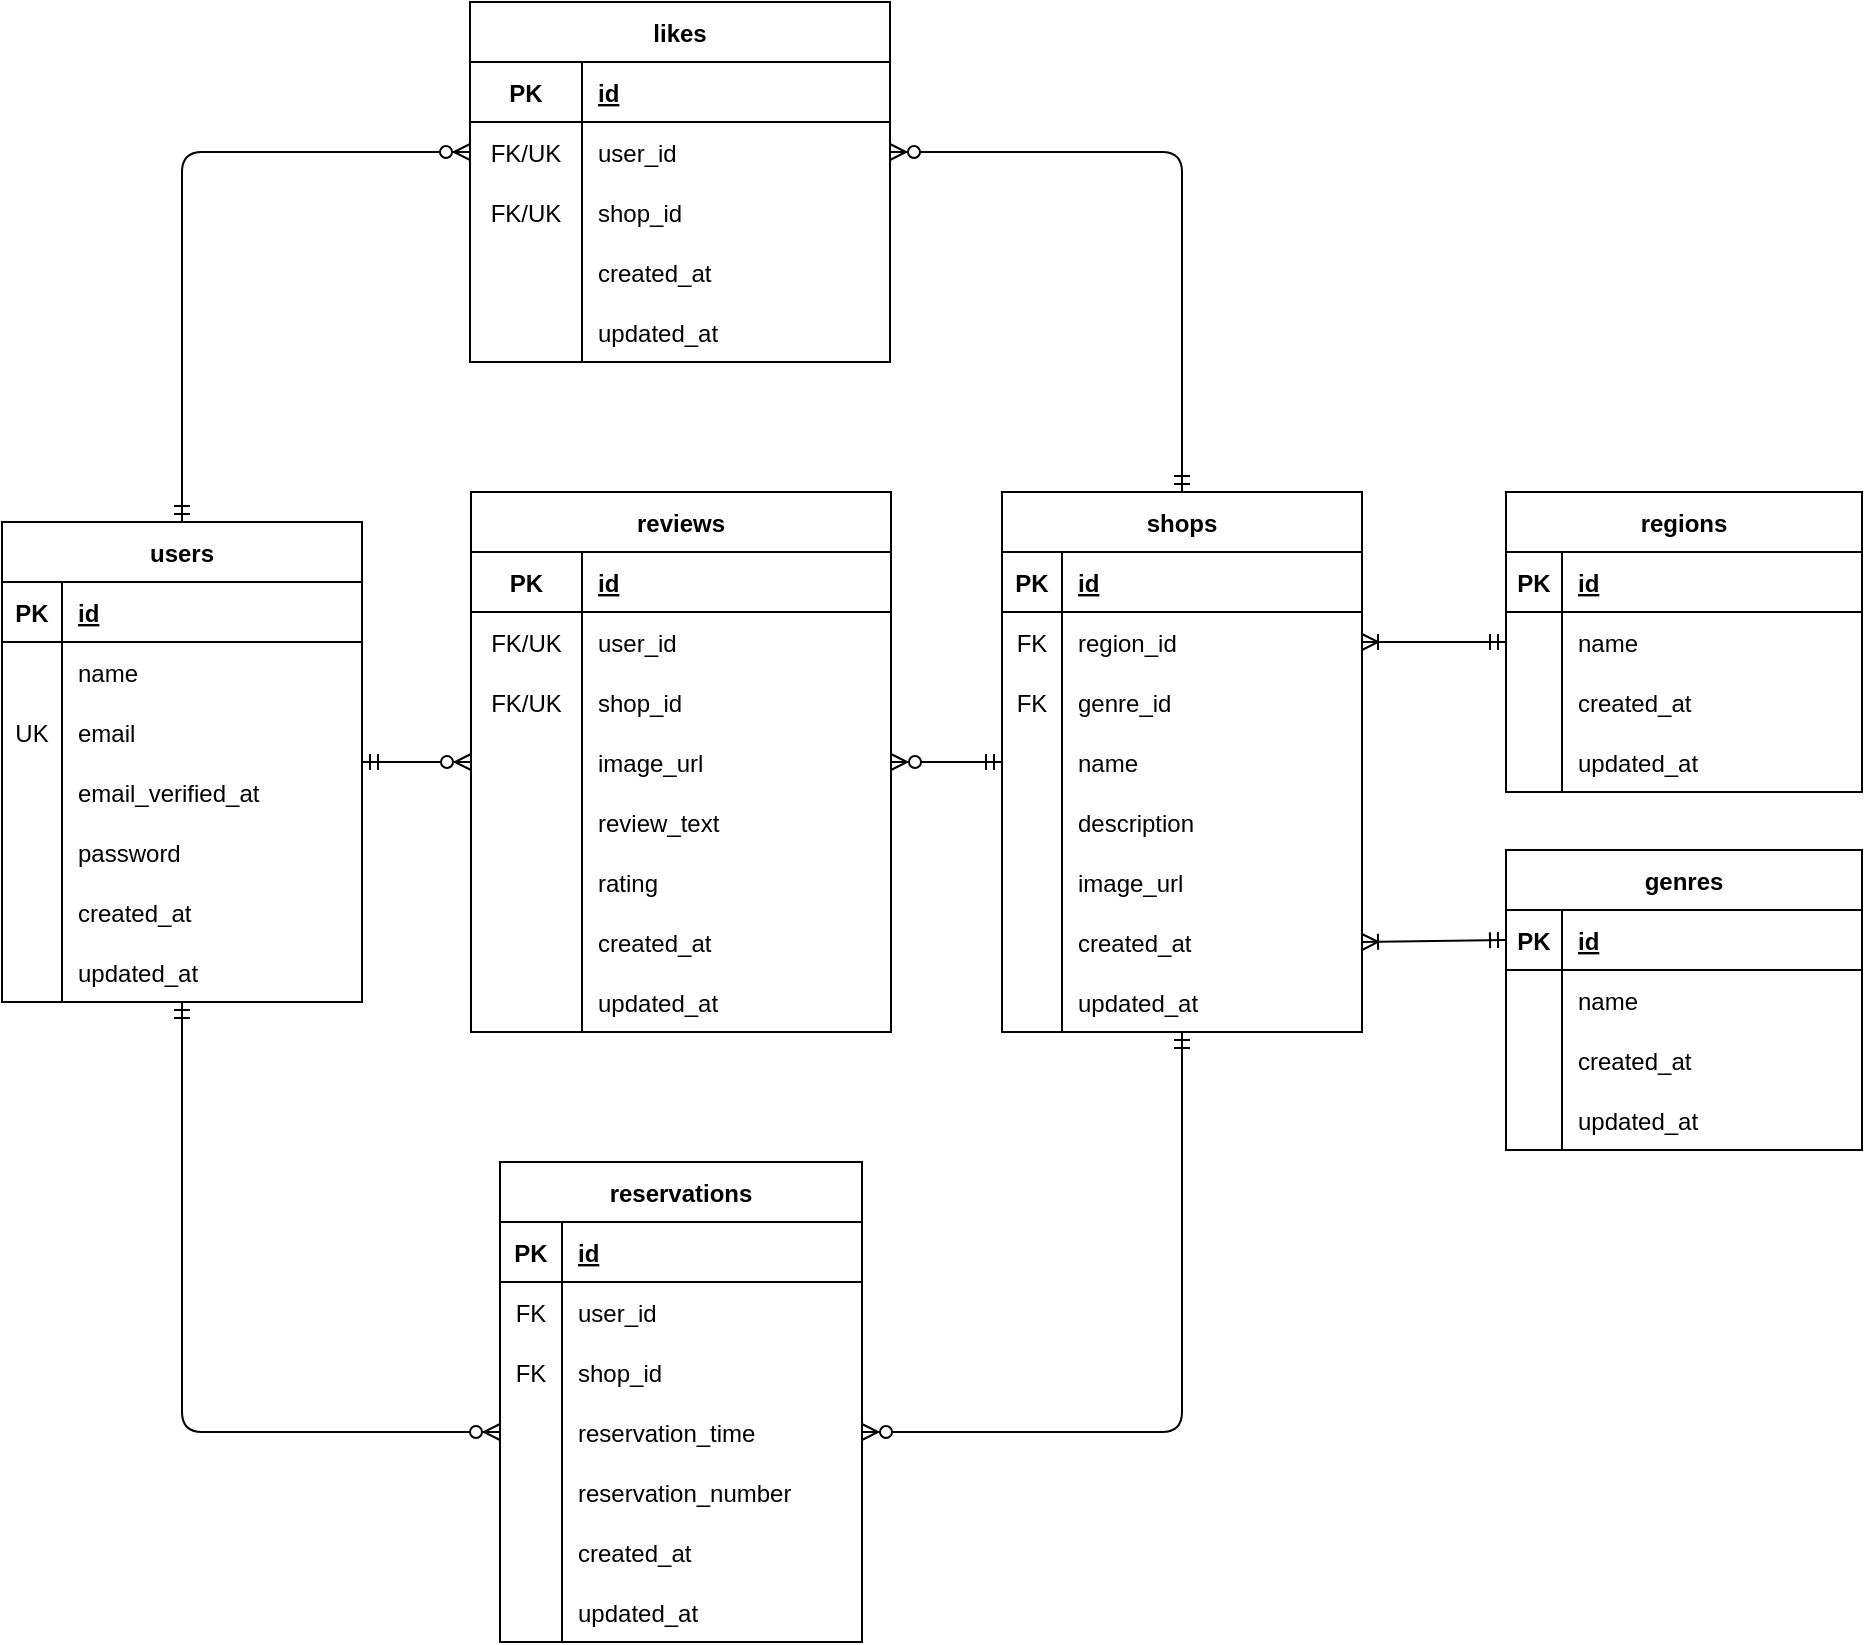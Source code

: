 <mxfile>
    <diagram id="sSKK1_jfalgC6bCXtDJx" name="ページ1">
        <mxGraphModel dx="993" dy="-653" grid="1" gridSize="10" guides="1" tooltips="1" connect="1" arrows="1" fold="1" page="1" pageScale="1" pageWidth="827" pageHeight="1169" math="0" shadow="0">
            <root>
                <mxCell id="0"/>
                <mxCell id="1" parent="0"/>
                <mxCell id="74" value="shops" style="shape=table;startSize=30;container=1;collapsible=1;childLayout=tableLayout;fixedRows=1;rowLines=0;fontStyle=1;align=center;resizeLast=1;" parent="1" vertex="1">
                    <mxGeometry x="560" y="1425" width="180" height="270" as="geometry"/>
                </mxCell>
                <mxCell id="75" value="" style="shape=tableRow;horizontal=0;startSize=0;swimlaneHead=0;swimlaneBody=0;fillColor=none;collapsible=0;dropTarget=0;points=[[0,0.5],[1,0.5]];portConstraint=eastwest;top=0;left=0;right=0;bottom=1;" parent="74" vertex="1">
                    <mxGeometry y="30" width="180" height="30" as="geometry"/>
                </mxCell>
                <mxCell id="76" value="PK" style="shape=partialRectangle;connectable=0;fillColor=none;top=0;left=0;bottom=0;right=0;fontStyle=1;overflow=hidden;" parent="75" vertex="1">
                    <mxGeometry width="30" height="30" as="geometry">
                        <mxRectangle width="30" height="30" as="alternateBounds"/>
                    </mxGeometry>
                </mxCell>
                <mxCell id="77" value="id" style="shape=partialRectangle;connectable=0;fillColor=none;top=0;left=0;bottom=0;right=0;align=left;spacingLeft=6;fontStyle=5;overflow=hidden;" parent="75" vertex="1">
                    <mxGeometry x="30" width="150" height="30" as="geometry">
                        <mxRectangle width="150" height="30" as="alternateBounds"/>
                    </mxGeometry>
                </mxCell>
                <mxCell id="78" value="" style="shape=tableRow;horizontal=0;startSize=0;swimlaneHead=0;swimlaneBody=0;fillColor=none;collapsible=0;dropTarget=0;points=[[0,0.5],[1,0.5]];portConstraint=eastwest;top=0;left=0;right=0;bottom=0;" parent="74" vertex="1">
                    <mxGeometry y="60" width="180" height="30" as="geometry"/>
                </mxCell>
                <mxCell id="79" value="FK" style="shape=partialRectangle;connectable=0;fillColor=none;top=0;left=0;bottom=0;right=0;editable=1;overflow=hidden;" parent="78" vertex="1">
                    <mxGeometry width="30" height="30" as="geometry">
                        <mxRectangle width="30" height="30" as="alternateBounds"/>
                    </mxGeometry>
                </mxCell>
                <mxCell id="80" value="region_id" style="shape=partialRectangle;connectable=0;fillColor=none;top=0;left=0;bottom=0;right=0;align=left;spacingLeft=6;overflow=hidden;" parent="78" vertex="1">
                    <mxGeometry x="30" width="150" height="30" as="geometry">
                        <mxRectangle width="150" height="30" as="alternateBounds"/>
                    </mxGeometry>
                </mxCell>
                <mxCell id="81" value="" style="shape=tableRow;horizontal=0;startSize=0;swimlaneHead=0;swimlaneBody=0;fillColor=none;collapsible=0;dropTarget=0;points=[[0,0.5],[1,0.5]];portConstraint=eastwest;top=0;left=0;right=0;bottom=0;" parent="74" vertex="1">
                    <mxGeometry y="90" width="180" height="30" as="geometry"/>
                </mxCell>
                <mxCell id="82" value="FK" style="shape=partialRectangle;connectable=0;fillColor=none;top=0;left=0;bottom=0;right=0;editable=1;overflow=hidden;" parent="81" vertex="1">
                    <mxGeometry width="30" height="30" as="geometry">
                        <mxRectangle width="30" height="30" as="alternateBounds"/>
                    </mxGeometry>
                </mxCell>
                <mxCell id="83" value="genre_id" style="shape=partialRectangle;connectable=0;fillColor=none;top=0;left=0;bottom=0;right=0;align=left;spacingLeft=6;overflow=hidden;" parent="81" vertex="1">
                    <mxGeometry x="30" width="150" height="30" as="geometry">
                        <mxRectangle width="150" height="30" as="alternateBounds"/>
                    </mxGeometry>
                </mxCell>
                <mxCell id="84" value="" style="shape=tableRow;horizontal=0;startSize=0;swimlaneHead=0;swimlaneBody=0;fillColor=none;collapsible=0;dropTarget=0;points=[[0,0.5],[1,0.5]];portConstraint=eastwest;top=0;left=0;right=0;bottom=0;" parent="74" vertex="1">
                    <mxGeometry y="120" width="180" height="30" as="geometry"/>
                </mxCell>
                <mxCell id="85" value="" style="shape=partialRectangle;connectable=0;fillColor=none;top=0;left=0;bottom=0;right=0;editable=1;overflow=hidden;" parent="84" vertex="1">
                    <mxGeometry width="30" height="30" as="geometry">
                        <mxRectangle width="30" height="30" as="alternateBounds"/>
                    </mxGeometry>
                </mxCell>
                <mxCell id="86" value="name" style="shape=partialRectangle;connectable=0;fillColor=none;top=0;left=0;bottom=0;right=0;align=left;spacingLeft=6;overflow=hidden;" parent="84" vertex="1">
                    <mxGeometry x="30" width="150" height="30" as="geometry">
                        <mxRectangle width="150" height="30" as="alternateBounds"/>
                    </mxGeometry>
                </mxCell>
                <mxCell id="119" style="shape=tableRow;horizontal=0;startSize=0;swimlaneHead=0;swimlaneBody=0;fillColor=none;collapsible=0;dropTarget=0;points=[[0,0.5],[1,0.5]];portConstraint=eastwest;top=0;left=0;right=0;bottom=0;" parent="74" vertex="1">
                    <mxGeometry y="150" width="180" height="30" as="geometry"/>
                </mxCell>
                <mxCell id="120" style="shape=partialRectangle;connectable=0;fillColor=none;top=0;left=0;bottom=0;right=0;editable=1;overflow=hidden;" parent="119" vertex="1">
                    <mxGeometry width="30" height="30" as="geometry">
                        <mxRectangle width="30" height="30" as="alternateBounds"/>
                    </mxGeometry>
                </mxCell>
                <mxCell id="121" value="description" style="shape=partialRectangle;connectable=0;fillColor=none;top=0;left=0;bottom=0;right=0;align=left;spacingLeft=6;overflow=hidden;" parent="119" vertex="1">
                    <mxGeometry x="30" width="150" height="30" as="geometry">
                        <mxRectangle width="150" height="30" as="alternateBounds"/>
                    </mxGeometry>
                </mxCell>
                <mxCell id="122" style="shape=tableRow;horizontal=0;startSize=0;swimlaneHead=0;swimlaneBody=0;fillColor=none;collapsible=0;dropTarget=0;points=[[0,0.5],[1,0.5]];portConstraint=eastwest;top=0;left=0;right=0;bottom=0;" parent="74" vertex="1">
                    <mxGeometry y="180" width="180" height="30" as="geometry"/>
                </mxCell>
                <mxCell id="123" style="shape=partialRectangle;connectable=0;fillColor=none;top=0;left=0;bottom=0;right=0;editable=1;overflow=hidden;" parent="122" vertex="1">
                    <mxGeometry width="30" height="30" as="geometry">
                        <mxRectangle width="30" height="30" as="alternateBounds"/>
                    </mxGeometry>
                </mxCell>
                <mxCell id="124" value="image_url" style="shape=partialRectangle;connectable=0;fillColor=none;top=0;left=0;bottom=0;right=0;align=left;spacingLeft=6;overflow=hidden;" parent="122" vertex="1">
                    <mxGeometry x="30" width="150" height="30" as="geometry">
                        <mxRectangle width="150" height="30" as="alternateBounds"/>
                    </mxGeometry>
                </mxCell>
                <mxCell id="128" style="shape=tableRow;horizontal=0;startSize=0;swimlaneHead=0;swimlaneBody=0;fillColor=none;collapsible=0;dropTarget=0;points=[[0,0.5],[1,0.5]];portConstraint=eastwest;top=0;left=0;right=0;bottom=0;" parent="74" vertex="1">
                    <mxGeometry y="210" width="180" height="30" as="geometry"/>
                </mxCell>
                <mxCell id="129" style="shape=partialRectangle;connectable=0;fillColor=none;top=0;left=0;bottom=0;right=0;editable=1;overflow=hidden;" parent="128" vertex="1">
                    <mxGeometry width="30" height="30" as="geometry">
                        <mxRectangle width="30" height="30" as="alternateBounds"/>
                    </mxGeometry>
                </mxCell>
                <mxCell id="130" value="created_at" style="shape=partialRectangle;connectable=0;fillColor=none;top=0;left=0;bottom=0;right=0;align=left;spacingLeft=6;overflow=hidden;" parent="128" vertex="1">
                    <mxGeometry x="30" width="150" height="30" as="geometry">
                        <mxRectangle width="150" height="30" as="alternateBounds"/>
                    </mxGeometry>
                </mxCell>
                <mxCell id="131" style="shape=tableRow;horizontal=0;startSize=0;swimlaneHead=0;swimlaneBody=0;fillColor=none;collapsible=0;dropTarget=0;points=[[0,0.5],[1,0.5]];portConstraint=eastwest;top=0;left=0;right=0;bottom=0;" parent="74" vertex="1">
                    <mxGeometry y="240" width="180" height="30" as="geometry"/>
                </mxCell>
                <mxCell id="132" style="shape=partialRectangle;connectable=0;fillColor=none;top=0;left=0;bottom=0;right=0;editable=1;overflow=hidden;" parent="131" vertex="1">
                    <mxGeometry width="30" height="30" as="geometry">
                        <mxRectangle width="30" height="30" as="alternateBounds"/>
                    </mxGeometry>
                </mxCell>
                <mxCell id="133" value="updated_at" style="shape=partialRectangle;connectable=0;fillColor=none;top=0;left=0;bottom=0;right=0;align=left;spacingLeft=6;overflow=hidden;" parent="131" vertex="1">
                    <mxGeometry x="30" width="150" height="30" as="geometry">
                        <mxRectangle width="150" height="30" as="alternateBounds"/>
                    </mxGeometry>
                </mxCell>
                <mxCell id="87" value="likes" style="shape=table;startSize=30;container=1;collapsible=1;childLayout=tableLayout;fixedRows=1;rowLines=0;fontStyle=1;align=center;resizeLast=1;" parent="1" vertex="1">
                    <mxGeometry x="294" y="1180" width="210" height="180" as="geometry"/>
                </mxCell>
                <mxCell id="88" value="" style="shape=tableRow;horizontal=0;startSize=0;swimlaneHead=0;swimlaneBody=0;fillColor=none;collapsible=0;dropTarget=0;points=[[0,0.5],[1,0.5]];portConstraint=eastwest;top=0;left=0;right=0;bottom=1;" parent="87" vertex="1">
                    <mxGeometry y="30" width="210" height="30" as="geometry"/>
                </mxCell>
                <mxCell id="89" value="PK" style="shape=partialRectangle;connectable=0;fillColor=none;top=0;left=0;bottom=0;right=0;fontStyle=1;overflow=hidden;" parent="88" vertex="1">
                    <mxGeometry width="56" height="30" as="geometry">
                        <mxRectangle width="56" height="30" as="alternateBounds"/>
                    </mxGeometry>
                </mxCell>
                <mxCell id="90" value="id" style="shape=partialRectangle;connectable=0;fillColor=none;top=0;left=0;bottom=0;right=0;align=left;spacingLeft=6;fontStyle=5;overflow=hidden;" parent="88" vertex="1">
                    <mxGeometry x="56" width="154" height="30" as="geometry">
                        <mxRectangle width="154" height="30" as="alternateBounds"/>
                    </mxGeometry>
                </mxCell>
                <mxCell id="91" value="" style="shape=tableRow;horizontal=0;startSize=0;swimlaneHead=0;swimlaneBody=0;fillColor=none;collapsible=0;dropTarget=0;points=[[0,0.5],[1,0.5]];portConstraint=eastwest;top=0;left=0;right=0;bottom=0;" parent="87" vertex="1">
                    <mxGeometry y="60" width="210" height="30" as="geometry"/>
                </mxCell>
                <mxCell id="92" value="FK/UK" style="shape=partialRectangle;connectable=0;fillColor=none;top=0;left=0;bottom=0;right=0;editable=1;overflow=hidden;fontSize=12;" parent="91" vertex="1">
                    <mxGeometry width="56" height="30" as="geometry">
                        <mxRectangle width="56" height="30" as="alternateBounds"/>
                    </mxGeometry>
                </mxCell>
                <mxCell id="93" value="user_id" style="shape=partialRectangle;connectable=0;fillColor=none;top=0;left=0;bottom=0;right=0;align=left;spacingLeft=6;overflow=hidden;" parent="91" vertex="1">
                    <mxGeometry x="56" width="154" height="30" as="geometry">
                        <mxRectangle width="154" height="30" as="alternateBounds"/>
                    </mxGeometry>
                </mxCell>
                <mxCell id="169" style="shape=tableRow;horizontal=0;startSize=0;swimlaneHead=0;swimlaneBody=0;fillColor=none;collapsible=0;dropTarget=0;points=[[0,0.5],[1,0.5]];portConstraint=eastwest;top=0;left=0;right=0;bottom=0;" parent="87" vertex="1">
                    <mxGeometry y="90" width="210" height="30" as="geometry"/>
                </mxCell>
                <mxCell id="170" value="FK/UK" style="shape=partialRectangle;connectable=0;fillColor=none;top=0;left=0;bottom=0;right=0;editable=1;overflow=hidden;fontSize=12;" parent="169" vertex="1">
                    <mxGeometry width="56" height="30" as="geometry">
                        <mxRectangle width="56" height="30" as="alternateBounds"/>
                    </mxGeometry>
                </mxCell>
                <mxCell id="171" value="shop_id" style="shape=partialRectangle;connectable=0;fillColor=none;top=0;left=0;bottom=0;right=0;align=left;spacingLeft=6;overflow=hidden;" parent="169" vertex="1">
                    <mxGeometry x="56" width="154" height="30" as="geometry">
                        <mxRectangle width="154" height="30" as="alternateBounds"/>
                    </mxGeometry>
                </mxCell>
                <mxCell id="172" style="shape=tableRow;horizontal=0;startSize=0;swimlaneHead=0;swimlaneBody=0;fillColor=none;collapsible=0;dropTarget=0;points=[[0,0.5],[1,0.5]];portConstraint=eastwest;top=0;left=0;right=0;bottom=0;" parent="87" vertex="1">
                    <mxGeometry y="120" width="210" height="30" as="geometry"/>
                </mxCell>
                <mxCell id="173" style="shape=partialRectangle;connectable=0;fillColor=none;top=0;left=0;bottom=0;right=0;editable=1;overflow=hidden;" parent="172" vertex="1">
                    <mxGeometry width="56" height="30" as="geometry">
                        <mxRectangle width="56" height="30" as="alternateBounds"/>
                    </mxGeometry>
                </mxCell>
                <mxCell id="174" value="created_at" style="shape=partialRectangle;connectable=0;fillColor=none;top=0;left=0;bottom=0;right=0;align=left;spacingLeft=6;overflow=hidden;" parent="172" vertex="1">
                    <mxGeometry x="56" width="154" height="30" as="geometry">
                        <mxRectangle width="154" height="30" as="alternateBounds"/>
                    </mxGeometry>
                </mxCell>
                <mxCell id="175" style="shape=tableRow;horizontal=0;startSize=0;swimlaneHead=0;swimlaneBody=0;fillColor=none;collapsible=0;dropTarget=0;points=[[0,0.5],[1,0.5]];portConstraint=eastwest;top=0;left=0;right=0;bottom=0;" parent="87" vertex="1">
                    <mxGeometry y="150" width="210" height="30" as="geometry"/>
                </mxCell>
                <mxCell id="176" style="shape=partialRectangle;connectable=0;fillColor=none;top=0;left=0;bottom=0;right=0;editable=1;overflow=hidden;" parent="175" vertex="1">
                    <mxGeometry width="56" height="30" as="geometry">
                        <mxRectangle width="56" height="30" as="alternateBounds"/>
                    </mxGeometry>
                </mxCell>
                <mxCell id="177" value="updated_at" style="shape=partialRectangle;connectable=0;fillColor=none;top=0;left=0;bottom=0;right=0;align=left;spacingLeft=6;overflow=hidden;" parent="175" vertex="1">
                    <mxGeometry x="56" width="154" height="30" as="geometry">
                        <mxRectangle width="154" height="30" as="alternateBounds"/>
                    </mxGeometry>
                </mxCell>
                <mxCell id="100" value="users" style="shape=table;startSize=30;container=1;collapsible=1;childLayout=tableLayout;fixedRows=1;rowLines=0;fontStyle=1;align=center;resizeLast=1;" parent="1" vertex="1">
                    <mxGeometry x="60" y="1440" width="180" height="240" as="geometry">
                        <mxRectangle x="60" y="1400" width="70" height="30" as="alternateBounds"/>
                    </mxGeometry>
                </mxCell>
                <mxCell id="101" value="" style="shape=tableRow;horizontal=0;startSize=0;swimlaneHead=0;swimlaneBody=0;fillColor=none;collapsible=0;dropTarget=0;points=[[0,0.5],[1,0.5]];portConstraint=eastwest;top=0;left=0;right=0;bottom=1;" parent="100" vertex="1">
                    <mxGeometry y="30" width="180" height="30" as="geometry"/>
                </mxCell>
                <mxCell id="102" value="PK" style="shape=partialRectangle;connectable=0;fillColor=none;top=0;left=0;bottom=0;right=0;fontStyle=1;overflow=hidden;" parent="101" vertex="1">
                    <mxGeometry width="30" height="30" as="geometry">
                        <mxRectangle width="30" height="30" as="alternateBounds"/>
                    </mxGeometry>
                </mxCell>
                <mxCell id="103" value="id" style="shape=partialRectangle;connectable=0;fillColor=none;top=0;left=0;bottom=0;right=0;align=left;spacingLeft=6;fontStyle=5;overflow=hidden;" parent="101" vertex="1">
                    <mxGeometry x="30" width="150" height="30" as="geometry">
                        <mxRectangle width="150" height="30" as="alternateBounds"/>
                    </mxGeometry>
                </mxCell>
                <mxCell id="104" value="" style="shape=tableRow;horizontal=0;startSize=0;swimlaneHead=0;swimlaneBody=0;fillColor=none;collapsible=0;dropTarget=0;points=[[0,0.5],[1,0.5]];portConstraint=eastwest;top=0;left=0;right=0;bottom=0;" parent="100" vertex="1">
                    <mxGeometry y="60" width="180" height="30" as="geometry"/>
                </mxCell>
                <mxCell id="105" value="" style="shape=partialRectangle;connectable=0;fillColor=none;top=0;left=0;bottom=0;right=0;editable=1;overflow=hidden;" parent="104" vertex="1">
                    <mxGeometry width="30" height="30" as="geometry">
                        <mxRectangle width="30" height="30" as="alternateBounds"/>
                    </mxGeometry>
                </mxCell>
                <mxCell id="106" value="name" style="shape=partialRectangle;connectable=0;fillColor=none;top=0;left=0;bottom=0;right=0;align=left;spacingLeft=6;overflow=hidden;" parent="104" vertex="1">
                    <mxGeometry x="30" width="150" height="30" as="geometry">
                        <mxRectangle width="150" height="30" as="alternateBounds"/>
                    </mxGeometry>
                </mxCell>
                <mxCell id="107" style="shape=tableRow;horizontal=0;startSize=0;swimlaneHead=0;swimlaneBody=0;fillColor=none;collapsible=0;dropTarget=0;points=[[0,0.5],[1,0.5]];portConstraint=eastwest;top=0;left=0;right=0;bottom=0;" parent="100" vertex="1">
                    <mxGeometry y="90" width="180" height="30" as="geometry"/>
                </mxCell>
                <mxCell id="108" value="UK" style="shape=partialRectangle;connectable=0;fillColor=none;top=0;left=0;bottom=0;right=0;editable=1;overflow=hidden;" parent="107" vertex="1">
                    <mxGeometry width="30" height="30" as="geometry">
                        <mxRectangle width="30" height="30" as="alternateBounds"/>
                    </mxGeometry>
                </mxCell>
                <mxCell id="109" value="email" style="shape=partialRectangle;connectable=0;fillColor=none;top=0;left=0;bottom=0;right=0;align=left;spacingLeft=6;overflow=hidden;" parent="107" vertex="1">
                    <mxGeometry x="30" width="150" height="30" as="geometry">
                        <mxRectangle width="150" height="30" as="alternateBounds"/>
                    </mxGeometry>
                </mxCell>
                <mxCell id="110" value="" style="shape=tableRow;horizontal=0;startSize=0;swimlaneHead=0;swimlaneBody=0;fillColor=none;collapsible=0;dropTarget=0;points=[[0,0.5],[1,0.5]];portConstraint=eastwest;top=0;left=0;right=0;bottom=0;" parent="100" vertex="1">
                    <mxGeometry y="120" width="180" height="30" as="geometry"/>
                </mxCell>
                <mxCell id="111" value="" style="shape=partialRectangle;connectable=0;fillColor=none;top=0;left=0;bottom=0;right=0;editable=1;overflow=hidden;" parent="110" vertex="1">
                    <mxGeometry width="30" height="30" as="geometry">
                        <mxRectangle width="30" height="30" as="alternateBounds"/>
                    </mxGeometry>
                </mxCell>
                <mxCell id="112" value="email_verified_at" style="shape=partialRectangle;connectable=0;fillColor=none;top=0;left=0;bottom=0;right=0;align=left;spacingLeft=6;overflow=hidden;" parent="110" vertex="1">
                    <mxGeometry x="30" width="150" height="30" as="geometry">
                        <mxRectangle width="150" height="30" as="alternateBounds"/>
                    </mxGeometry>
                </mxCell>
                <mxCell id="157" style="shape=tableRow;horizontal=0;startSize=0;swimlaneHead=0;swimlaneBody=0;fillColor=none;collapsible=0;dropTarget=0;points=[[0,0.5],[1,0.5]];portConstraint=eastwest;top=0;left=0;right=0;bottom=0;" parent="100" vertex="1">
                    <mxGeometry y="150" width="180" height="30" as="geometry"/>
                </mxCell>
                <mxCell id="158" style="shape=partialRectangle;connectable=0;fillColor=none;top=0;left=0;bottom=0;right=0;editable=1;overflow=hidden;" parent="157" vertex="1">
                    <mxGeometry width="30" height="30" as="geometry">
                        <mxRectangle width="30" height="30" as="alternateBounds"/>
                    </mxGeometry>
                </mxCell>
                <mxCell id="159" value="password" style="shape=partialRectangle;connectable=0;fillColor=none;top=0;left=0;bottom=0;right=0;align=left;spacingLeft=6;overflow=hidden;" parent="157" vertex="1">
                    <mxGeometry x="30" width="150" height="30" as="geometry">
                        <mxRectangle width="150" height="30" as="alternateBounds"/>
                    </mxGeometry>
                </mxCell>
                <mxCell id="160" style="shape=tableRow;horizontal=0;startSize=0;swimlaneHead=0;swimlaneBody=0;fillColor=none;collapsible=0;dropTarget=0;points=[[0,0.5],[1,0.5]];portConstraint=eastwest;top=0;left=0;right=0;bottom=0;" parent="100" vertex="1">
                    <mxGeometry y="180" width="180" height="30" as="geometry"/>
                </mxCell>
                <mxCell id="161" style="shape=partialRectangle;connectable=0;fillColor=none;top=0;left=0;bottom=0;right=0;editable=1;overflow=hidden;" parent="160" vertex="1">
                    <mxGeometry width="30" height="30" as="geometry">
                        <mxRectangle width="30" height="30" as="alternateBounds"/>
                    </mxGeometry>
                </mxCell>
                <mxCell id="162" value="created_at" style="shape=partialRectangle;connectable=0;fillColor=none;top=0;left=0;bottom=0;right=0;align=left;spacingLeft=6;overflow=hidden;" parent="160" vertex="1">
                    <mxGeometry x="30" width="150" height="30" as="geometry">
                        <mxRectangle width="150" height="30" as="alternateBounds"/>
                    </mxGeometry>
                </mxCell>
                <mxCell id="163" style="shape=tableRow;horizontal=0;startSize=0;swimlaneHead=0;swimlaneBody=0;fillColor=none;collapsible=0;dropTarget=0;points=[[0,0.5],[1,0.5]];portConstraint=eastwest;top=0;left=0;right=0;bottom=0;" parent="100" vertex="1">
                    <mxGeometry y="210" width="180" height="30" as="geometry"/>
                </mxCell>
                <mxCell id="164" style="shape=partialRectangle;connectable=0;fillColor=none;top=0;left=0;bottom=0;right=0;editable=1;overflow=hidden;" parent="163" vertex="1">
                    <mxGeometry width="30" height="30" as="geometry">
                        <mxRectangle width="30" height="30" as="alternateBounds"/>
                    </mxGeometry>
                </mxCell>
                <mxCell id="165" value="updated_at" style="shape=partialRectangle;connectable=0;fillColor=none;top=0;left=0;bottom=0;right=0;align=left;spacingLeft=6;overflow=hidden;" parent="163" vertex="1">
                    <mxGeometry x="30" width="150" height="30" as="geometry">
                        <mxRectangle width="150" height="30" as="alternateBounds"/>
                    </mxGeometry>
                </mxCell>
                <mxCell id="179" value="reservations" style="shape=table;startSize=30;container=1;collapsible=1;childLayout=tableLayout;fixedRows=1;rowLines=0;fontStyle=1;align=center;resizeLast=1;" parent="1" vertex="1">
                    <mxGeometry x="309" y="1760" width="181" height="240" as="geometry"/>
                </mxCell>
                <mxCell id="180" value="" style="shape=tableRow;horizontal=0;startSize=0;swimlaneHead=0;swimlaneBody=0;fillColor=none;collapsible=0;dropTarget=0;points=[[0,0.5],[1,0.5]];portConstraint=eastwest;top=0;left=0;right=0;bottom=1;" parent="179" vertex="1">
                    <mxGeometry y="30" width="181" height="30" as="geometry"/>
                </mxCell>
                <mxCell id="181" value="PK" style="shape=partialRectangle;connectable=0;fillColor=none;top=0;left=0;bottom=0;right=0;fontStyle=1;overflow=hidden;" parent="180" vertex="1">
                    <mxGeometry width="31" height="30" as="geometry">
                        <mxRectangle width="31" height="30" as="alternateBounds"/>
                    </mxGeometry>
                </mxCell>
                <mxCell id="182" value="id" style="shape=partialRectangle;connectable=0;fillColor=none;top=0;left=0;bottom=0;right=0;align=left;spacingLeft=6;fontStyle=5;overflow=hidden;" parent="180" vertex="1">
                    <mxGeometry x="31" width="150" height="30" as="geometry">
                        <mxRectangle width="150" height="30" as="alternateBounds"/>
                    </mxGeometry>
                </mxCell>
                <mxCell id="183" value="" style="shape=tableRow;horizontal=0;startSize=0;swimlaneHead=0;swimlaneBody=0;fillColor=none;collapsible=0;dropTarget=0;points=[[0,0.5],[1,0.5]];portConstraint=eastwest;top=0;left=0;right=0;bottom=0;" parent="179" vertex="1">
                    <mxGeometry y="60" width="181" height="30" as="geometry"/>
                </mxCell>
                <mxCell id="184" value="FK" style="shape=partialRectangle;connectable=0;fillColor=none;top=0;left=0;bottom=0;right=0;editable=1;overflow=hidden;fontSize=12;" parent="183" vertex="1">
                    <mxGeometry width="31" height="30" as="geometry">
                        <mxRectangle width="31" height="30" as="alternateBounds"/>
                    </mxGeometry>
                </mxCell>
                <mxCell id="185" value="user_id" style="shape=partialRectangle;connectable=0;fillColor=none;top=0;left=0;bottom=0;right=0;align=left;spacingLeft=6;overflow=hidden;" parent="183" vertex="1">
                    <mxGeometry x="31" width="150" height="30" as="geometry">
                        <mxRectangle width="150" height="30" as="alternateBounds"/>
                    </mxGeometry>
                </mxCell>
                <mxCell id="186" style="shape=tableRow;horizontal=0;startSize=0;swimlaneHead=0;swimlaneBody=0;fillColor=none;collapsible=0;dropTarget=0;points=[[0,0.5],[1,0.5]];portConstraint=eastwest;top=0;left=0;right=0;bottom=0;" parent="179" vertex="1">
                    <mxGeometry y="90" width="181" height="30" as="geometry"/>
                </mxCell>
                <mxCell id="187" value="FK" style="shape=partialRectangle;connectable=0;fillColor=none;top=0;left=0;bottom=0;right=0;editable=1;overflow=hidden;fontSize=12;" parent="186" vertex="1">
                    <mxGeometry width="31" height="30" as="geometry">
                        <mxRectangle width="31" height="30" as="alternateBounds"/>
                    </mxGeometry>
                </mxCell>
                <mxCell id="188" value="shop_id" style="shape=partialRectangle;connectable=0;fillColor=none;top=0;left=0;bottom=0;right=0;align=left;spacingLeft=6;overflow=hidden;" parent="186" vertex="1">
                    <mxGeometry x="31" width="150" height="30" as="geometry">
                        <mxRectangle width="150" height="30" as="alternateBounds"/>
                    </mxGeometry>
                </mxCell>
                <mxCell id="201" style="shape=tableRow;horizontal=0;startSize=0;swimlaneHead=0;swimlaneBody=0;fillColor=none;collapsible=0;dropTarget=0;points=[[0,0.5],[1,0.5]];portConstraint=eastwest;top=0;left=0;right=0;bottom=0;" parent="179" vertex="1">
                    <mxGeometry y="120" width="181" height="30" as="geometry"/>
                </mxCell>
                <mxCell id="202" style="shape=partialRectangle;connectable=0;fillColor=none;top=0;left=0;bottom=0;right=0;editable=1;overflow=hidden;fontSize=8;" parent="201" vertex="1">
                    <mxGeometry width="31" height="30" as="geometry">
                        <mxRectangle width="31" height="30" as="alternateBounds"/>
                    </mxGeometry>
                </mxCell>
                <mxCell id="203" value="reservation_time" style="shape=partialRectangle;connectable=0;fillColor=none;top=0;left=0;bottom=0;right=0;align=left;spacingLeft=6;overflow=hidden;" parent="201" vertex="1">
                    <mxGeometry x="31" width="150" height="30" as="geometry">
                        <mxRectangle width="150" height="30" as="alternateBounds"/>
                    </mxGeometry>
                </mxCell>
                <mxCell id="198" style="shape=tableRow;horizontal=0;startSize=0;swimlaneHead=0;swimlaneBody=0;fillColor=none;collapsible=0;dropTarget=0;points=[[0,0.5],[1,0.5]];portConstraint=eastwest;top=0;left=0;right=0;bottom=0;" parent="179" vertex="1">
                    <mxGeometry y="150" width="181" height="30" as="geometry"/>
                </mxCell>
                <mxCell id="199" style="shape=partialRectangle;connectable=0;fillColor=none;top=0;left=0;bottom=0;right=0;editable=1;overflow=hidden;fontSize=8;" parent="198" vertex="1">
                    <mxGeometry width="31" height="30" as="geometry">
                        <mxRectangle width="31" height="30" as="alternateBounds"/>
                    </mxGeometry>
                </mxCell>
                <mxCell id="200" value="reservation_number" style="shape=partialRectangle;connectable=0;fillColor=none;top=0;left=0;bottom=0;right=0;align=left;spacingLeft=6;overflow=hidden;" parent="198" vertex="1">
                    <mxGeometry x="31" width="150" height="30" as="geometry">
                        <mxRectangle width="150" height="30" as="alternateBounds"/>
                    </mxGeometry>
                </mxCell>
                <mxCell id="189" style="shape=tableRow;horizontal=0;startSize=0;swimlaneHead=0;swimlaneBody=0;fillColor=none;collapsible=0;dropTarget=0;points=[[0,0.5],[1,0.5]];portConstraint=eastwest;top=0;left=0;right=0;bottom=0;" parent="179" vertex="1">
                    <mxGeometry y="180" width="181" height="30" as="geometry"/>
                </mxCell>
                <mxCell id="190" style="shape=partialRectangle;connectable=0;fillColor=none;top=0;left=0;bottom=0;right=0;editable=1;overflow=hidden;" parent="189" vertex="1">
                    <mxGeometry width="31" height="30" as="geometry">
                        <mxRectangle width="31" height="30" as="alternateBounds"/>
                    </mxGeometry>
                </mxCell>
                <mxCell id="191" value="created_at" style="shape=partialRectangle;connectable=0;fillColor=none;top=0;left=0;bottom=0;right=0;align=left;spacingLeft=6;overflow=hidden;" parent="189" vertex="1">
                    <mxGeometry x="31" width="150" height="30" as="geometry">
                        <mxRectangle width="150" height="30" as="alternateBounds"/>
                    </mxGeometry>
                </mxCell>
                <mxCell id="192" style="shape=tableRow;horizontal=0;startSize=0;swimlaneHead=0;swimlaneBody=0;fillColor=none;collapsible=0;dropTarget=0;points=[[0,0.5],[1,0.5]];portConstraint=eastwest;top=0;left=0;right=0;bottom=0;" parent="179" vertex="1">
                    <mxGeometry y="210" width="181" height="30" as="geometry"/>
                </mxCell>
                <mxCell id="193" style="shape=partialRectangle;connectable=0;fillColor=none;top=0;left=0;bottom=0;right=0;editable=1;overflow=hidden;" parent="192" vertex="1">
                    <mxGeometry width="31" height="30" as="geometry">
                        <mxRectangle width="31" height="30" as="alternateBounds"/>
                    </mxGeometry>
                </mxCell>
                <mxCell id="194" value="updated_at" style="shape=partialRectangle;connectable=0;fillColor=none;top=0;left=0;bottom=0;right=0;align=left;spacingLeft=6;overflow=hidden;" parent="192" vertex="1">
                    <mxGeometry x="31" width="150" height="30" as="geometry">
                        <mxRectangle width="150" height="30" as="alternateBounds"/>
                    </mxGeometry>
                </mxCell>
                <mxCell id="211" value="" style="fontSize=12;html=1;endArrow=ERzeroToMany;startArrow=ERmandOne;elbow=vertical;entryX=0;entryY=0.5;entryDx=0;entryDy=0;exitX=0.5;exitY=0;exitDx=0;exitDy=0;" parent="1" source="100" target="91" edge="1">
                    <mxGeometry width="100" height="100" relative="1" as="geometry">
                        <mxPoint x="130" y="1410" as="sourcePoint"/>
                        <mxPoint x="230" y="1310" as="targetPoint"/>
                        <Array as="points">
                            <mxPoint x="150" y="1255"/>
                        </Array>
                    </mxGeometry>
                </mxCell>
                <mxCell id="212" value="" style="fontSize=12;html=1;endArrow=ERzeroToMany;startArrow=ERmandOne;elbow=vertical;entryX=1;entryY=0.5;entryDx=0;entryDy=0;exitX=0.5;exitY=0;exitDx=0;exitDy=0;" parent="1" source="74" target="91" edge="1">
                    <mxGeometry width="100" height="100" relative="1" as="geometry">
                        <mxPoint x="570" y="1370" as="sourcePoint"/>
                        <mxPoint x="670" y="1270" as="targetPoint"/>
                        <Array as="points">
                            <mxPoint x="650" y="1255"/>
                        </Array>
                    </mxGeometry>
                </mxCell>
                <mxCell id="213" value="" style="fontSize=12;html=1;endArrow=ERzeroToMany;startArrow=ERmandOne;elbow=vertical;entryX=1;entryY=0.5;entryDx=0;entryDy=0;" parent="1" source="131" target="201" edge="1">
                    <mxGeometry width="100" height="100" relative="1" as="geometry">
                        <mxPoint x="650" y="1700" as="sourcePoint"/>
                        <mxPoint x="520" y="1767" as="targetPoint"/>
                        <Array as="points">
                            <mxPoint x="650" y="1895"/>
                        </Array>
                    </mxGeometry>
                </mxCell>
                <mxCell id="214" value="" style="fontSize=12;html=1;endArrow=ERzeroToMany;startArrow=ERmandOne;elbow=vertical;entryX=0;entryY=0.5;entryDx=0;entryDy=0;" parent="1" target="201" edge="1">
                    <mxGeometry width="100" height="100" relative="1" as="geometry">
                        <mxPoint x="150" y="1680" as="sourcePoint"/>
                        <mxPoint x="170" y="1750" as="targetPoint"/>
                        <Array as="points">
                            <mxPoint x="150" y="1895"/>
                        </Array>
                    </mxGeometry>
                </mxCell>
                <mxCell id="215" value="reviews" style="shape=table;startSize=30;container=1;collapsible=1;childLayout=tableLayout;fixedRows=1;rowLines=0;fontStyle=1;align=center;resizeLast=1;" parent="1" vertex="1">
                    <mxGeometry x="294.5" y="1425" width="210" height="270" as="geometry"/>
                </mxCell>
                <mxCell id="216" value="" style="shape=tableRow;horizontal=0;startSize=0;swimlaneHead=0;swimlaneBody=0;fillColor=none;collapsible=0;dropTarget=0;points=[[0,0.5],[1,0.5]];portConstraint=eastwest;top=0;left=0;right=0;bottom=1;" parent="215" vertex="1">
                    <mxGeometry y="30" width="210" height="30" as="geometry"/>
                </mxCell>
                <mxCell id="217" value="PK" style="shape=partialRectangle;connectable=0;fillColor=none;top=0;left=0;bottom=0;right=0;fontStyle=1;overflow=hidden;" parent="216" vertex="1">
                    <mxGeometry width="55.5" height="30" as="geometry">
                        <mxRectangle width="55.5" height="30" as="alternateBounds"/>
                    </mxGeometry>
                </mxCell>
                <mxCell id="218" value="id" style="shape=partialRectangle;connectable=0;fillColor=none;top=0;left=0;bottom=0;right=0;align=left;spacingLeft=6;fontStyle=5;overflow=hidden;" parent="216" vertex="1">
                    <mxGeometry x="55.5" width="154.5" height="30" as="geometry">
                        <mxRectangle width="154.5" height="30" as="alternateBounds"/>
                    </mxGeometry>
                </mxCell>
                <mxCell id="219" value="" style="shape=tableRow;horizontal=0;startSize=0;swimlaneHead=0;swimlaneBody=0;fillColor=none;collapsible=0;dropTarget=0;points=[[0,0.5],[1,0.5]];portConstraint=eastwest;top=0;left=0;right=0;bottom=0;" parent="215" vertex="1">
                    <mxGeometry y="60" width="210" height="30" as="geometry"/>
                </mxCell>
                <mxCell id="220" value="FK/UK" style="shape=partialRectangle;connectable=0;fillColor=none;top=0;left=0;bottom=0;right=0;editable=1;overflow=hidden;" parent="219" vertex="1">
                    <mxGeometry width="55.5" height="30" as="geometry">
                        <mxRectangle width="55.5" height="30" as="alternateBounds"/>
                    </mxGeometry>
                </mxCell>
                <mxCell id="221" value="user_id" style="shape=partialRectangle;connectable=0;fillColor=none;top=0;left=0;bottom=0;right=0;align=left;spacingLeft=6;overflow=hidden;" parent="219" vertex="1">
                    <mxGeometry x="55.5" width="154.5" height="30" as="geometry">
                        <mxRectangle width="154.5" height="30" as="alternateBounds"/>
                    </mxGeometry>
                </mxCell>
                <mxCell id="222" value="" style="shape=tableRow;horizontal=0;startSize=0;swimlaneHead=0;swimlaneBody=0;fillColor=none;collapsible=0;dropTarget=0;points=[[0,0.5],[1,0.5]];portConstraint=eastwest;top=0;left=0;right=0;bottom=0;" parent="215" vertex="1">
                    <mxGeometry y="90" width="210" height="30" as="geometry"/>
                </mxCell>
                <mxCell id="223" value="FK/UK" style="shape=partialRectangle;connectable=0;fillColor=none;top=0;left=0;bottom=0;right=0;editable=1;overflow=hidden;" parent="222" vertex="1">
                    <mxGeometry width="55.5" height="30" as="geometry">
                        <mxRectangle width="55.5" height="30" as="alternateBounds"/>
                    </mxGeometry>
                </mxCell>
                <mxCell id="224" value="shop_id" style="shape=partialRectangle;connectable=0;fillColor=none;top=0;left=0;bottom=0;right=0;align=left;spacingLeft=6;overflow=hidden;" parent="222" vertex="1">
                    <mxGeometry x="55.5" width="154.5" height="30" as="geometry">
                        <mxRectangle width="154.5" height="30" as="alternateBounds"/>
                    </mxGeometry>
                </mxCell>
                <mxCell id="225" value="" style="shape=tableRow;horizontal=0;startSize=0;swimlaneHead=0;swimlaneBody=0;fillColor=none;collapsible=0;dropTarget=0;points=[[0,0.5],[1,0.5]];portConstraint=eastwest;top=0;left=0;right=0;bottom=0;" parent="215" vertex="1">
                    <mxGeometry y="120" width="210" height="30" as="geometry"/>
                </mxCell>
                <mxCell id="226" value="" style="shape=partialRectangle;connectable=0;fillColor=none;top=0;left=0;bottom=0;right=0;editable=1;overflow=hidden;" parent="225" vertex="1">
                    <mxGeometry width="55.5" height="30" as="geometry">
                        <mxRectangle width="55.5" height="30" as="alternateBounds"/>
                    </mxGeometry>
                </mxCell>
                <mxCell id="227" value="image_url" style="shape=partialRectangle;connectable=0;fillColor=none;top=0;left=0;bottom=0;right=0;align=left;spacingLeft=6;overflow=hidden;" parent="225" vertex="1">
                    <mxGeometry x="55.5" width="154.5" height="30" as="geometry">
                        <mxRectangle width="154.5" height="30" as="alternateBounds"/>
                    </mxGeometry>
                </mxCell>
                <mxCell id="228" style="shape=tableRow;horizontal=0;startSize=0;swimlaneHead=0;swimlaneBody=0;fillColor=none;collapsible=0;dropTarget=0;points=[[0,0.5],[1,0.5]];portConstraint=eastwest;top=0;left=0;right=0;bottom=0;" parent="215" vertex="1">
                    <mxGeometry y="150" width="210" height="30" as="geometry"/>
                </mxCell>
                <mxCell id="229" style="shape=partialRectangle;connectable=0;fillColor=none;top=0;left=0;bottom=0;right=0;editable=1;overflow=hidden;" parent="228" vertex="1">
                    <mxGeometry width="55.5" height="30" as="geometry">
                        <mxRectangle width="55.5" height="30" as="alternateBounds"/>
                    </mxGeometry>
                </mxCell>
                <mxCell id="230" value="review_text" style="shape=partialRectangle;connectable=0;fillColor=none;top=0;left=0;bottom=0;right=0;align=left;spacingLeft=6;overflow=hidden;" parent="228" vertex="1">
                    <mxGeometry x="55.5" width="154.5" height="30" as="geometry">
                        <mxRectangle width="154.5" height="30" as="alternateBounds"/>
                    </mxGeometry>
                </mxCell>
                <mxCell id="231" style="shape=tableRow;horizontal=0;startSize=0;swimlaneHead=0;swimlaneBody=0;fillColor=none;collapsible=0;dropTarget=0;points=[[0,0.5],[1,0.5]];portConstraint=eastwest;top=0;left=0;right=0;bottom=0;" parent="215" vertex="1">
                    <mxGeometry y="180" width="210" height="30" as="geometry"/>
                </mxCell>
                <mxCell id="232" style="shape=partialRectangle;connectable=0;fillColor=none;top=0;left=0;bottom=0;right=0;editable=1;overflow=hidden;" parent="231" vertex="1">
                    <mxGeometry width="55.5" height="30" as="geometry">
                        <mxRectangle width="55.5" height="30" as="alternateBounds"/>
                    </mxGeometry>
                </mxCell>
                <mxCell id="233" value="rating" style="shape=partialRectangle;connectable=0;fillColor=none;top=0;left=0;bottom=0;right=0;align=left;spacingLeft=6;overflow=hidden;" parent="231" vertex="1">
                    <mxGeometry x="55.5" width="154.5" height="30" as="geometry">
                        <mxRectangle width="154.5" height="30" as="alternateBounds"/>
                    </mxGeometry>
                </mxCell>
                <mxCell id="234" style="shape=tableRow;horizontal=0;startSize=0;swimlaneHead=0;swimlaneBody=0;fillColor=none;collapsible=0;dropTarget=0;points=[[0,0.5],[1,0.5]];portConstraint=eastwest;top=0;left=0;right=0;bottom=0;" parent="215" vertex="1">
                    <mxGeometry y="210" width="210" height="30" as="geometry"/>
                </mxCell>
                <mxCell id="235" style="shape=partialRectangle;connectable=0;fillColor=none;top=0;left=0;bottom=0;right=0;editable=1;overflow=hidden;" parent="234" vertex="1">
                    <mxGeometry width="55.5" height="30" as="geometry">
                        <mxRectangle width="55.5" height="30" as="alternateBounds"/>
                    </mxGeometry>
                </mxCell>
                <mxCell id="236" value="created_at" style="shape=partialRectangle;connectable=0;fillColor=none;top=0;left=0;bottom=0;right=0;align=left;spacingLeft=6;overflow=hidden;" parent="234" vertex="1">
                    <mxGeometry x="55.5" width="154.5" height="30" as="geometry">
                        <mxRectangle width="154.5" height="30" as="alternateBounds"/>
                    </mxGeometry>
                </mxCell>
                <mxCell id="237" style="shape=tableRow;horizontal=0;startSize=0;swimlaneHead=0;swimlaneBody=0;fillColor=none;collapsible=0;dropTarget=0;points=[[0,0.5],[1,0.5]];portConstraint=eastwest;top=0;left=0;right=0;bottom=0;" parent="215" vertex="1">
                    <mxGeometry y="240" width="210" height="30" as="geometry"/>
                </mxCell>
                <mxCell id="238" style="shape=partialRectangle;connectable=0;fillColor=none;top=0;left=0;bottom=0;right=0;editable=1;overflow=hidden;" parent="237" vertex="1">
                    <mxGeometry width="55.5" height="30" as="geometry">
                        <mxRectangle width="55.5" height="30" as="alternateBounds"/>
                    </mxGeometry>
                </mxCell>
                <mxCell id="239" value="updated_at" style="shape=partialRectangle;connectable=0;fillColor=none;top=0;left=0;bottom=0;right=0;align=left;spacingLeft=6;overflow=hidden;" parent="237" vertex="1">
                    <mxGeometry x="55.5" width="154.5" height="30" as="geometry">
                        <mxRectangle width="154.5" height="30" as="alternateBounds"/>
                    </mxGeometry>
                </mxCell>
                <mxCell id="240" value="" style="fontSize=12;html=1;endArrow=ERzeroToMany;startArrow=ERmandOne;elbow=vertical;entryX=0;entryY=0.5;entryDx=0;entryDy=0;" parent="1" target="225" edge="1">
                    <mxGeometry width="100" height="100" relative="1" as="geometry">
                        <mxPoint x="240" y="1560" as="sourcePoint"/>
                        <mxPoint x="204" y="1145" as="targetPoint"/>
                        <Array as="points">
                            <mxPoint x="270" y="1560"/>
                        </Array>
                    </mxGeometry>
                </mxCell>
                <mxCell id="241" value="" style="fontSize=12;html=1;endArrow=ERzeroToMany;startArrow=ERmandOne;elbow=vertical;entryX=1;entryY=0.5;entryDx=0;entryDy=0;exitX=0;exitY=0.5;exitDx=0;exitDy=0;" parent="1" source="84" target="225" edge="1">
                    <mxGeometry width="100" height="100" relative="1" as="geometry">
                        <mxPoint x="740" y="1260" as="sourcePoint"/>
                        <mxPoint x="594" y="1090" as="targetPoint"/>
                        <Array as="points"/>
                    </mxGeometry>
                </mxCell>
                <mxCell id="242" value="regions" style="shape=table;startSize=30;container=1;collapsible=1;childLayout=tableLayout;fixedRows=1;rowLines=0;fontStyle=1;align=center;resizeLast=1;" parent="1" vertex="1">
                    <mxGeometry x="812" y="1425" width="178" height="150" as="geometry"/>
                </mxCell>
                <mxCell id="243" value="" style="shape=tableRow;horizontal=0;startSize=0;swimlaneHead=0;swimlaneBody=0;fillColor=none;collapsible=0;dropTarget=0;points=[[0,0.5],[1,0.5]];portConstraint=eastwest;top=0;left=0;right=0;bottom=1;" parent="242" vertex="1">
                    <mxGeometry y="30" width="178" height="30" as="geometry"/>
                </mxCell>
                <mxCell id="244" value="PK" style="shape=partialRectangle;connectable=0;fillColor=none;top=0;left=0;bottom=0;right=0;fontStyle=1;overflow=hidden;" parent="243" vertex="1">
                    <mxGeometry width="28" height="30" as="geometry">
                        <mxRectangle width="28" height="30" as="alternateBounds"/>
                    </mxGeometry>
                </mxCell>
                <mxCell id="245" value="id" style="shape=partialRectangle;connectable=0;fillColor=none;top=0;left=0;bottom=0;right=0;align=left;spacingLeft=6;fontStyle=5;overflow=hidden;" parent="243" vertex="1">
                    <mxGeometry x="28" width="150" height="30" as="geometry">
                        <mxRectangle width="150" height="30" as="alternateBounds"/>
                    </mxGeometry>
                </mxCell>
                <mxCell id="246" value="" style="shape=tableRow;horizontal=0;startSize=0;swimlaneHead=0;swimlaneBody=0;fillColor=none;collapsible=0;dropTarget=0;points=[[0,0.5],[1,0.5]];portConstraint=eastwest;top=0;left=0;right=0;bottom=0;" parent="242" vertex="1">
                    <mxGeometry y="60" width="178" height="30" as="geometry"/>
                </mxCell>
                <mxCell id="247" value="" style="shape=partialRectangle;connectable=0;fillColor=none;top=0;left=0;bottom=0;right=0;editable=1;overflow=hidden;fontSize=12;" parent="246" vertex="1">
                    <mxGeometry width="28" height="30" as="geometry">
                        <mxRectangle width="28" height="30" as="alternateBounds"/>
                    </mxGeometry>
                </mxCell>
                <mxCell id="248" value="name" style="shape=partialRectangle;connectable=0;fillColor=none;top=0;left=0;bottom=0;right=0;align=left;spacingLeft=6;overflow=hidden;" parent="246" vertex="1">
                    <mxGeometry x="28" width="150" height="30" as="geometry">
                        <mxRectangle width="150" height="30" as="alternateBounds"/>
                    </mxGeometry>
                </mxCell>
                <mxCell id="249" style="shape=tableRow;horizontal=0;startSize=0;swimlaneHead=0;swimlaneBody=0;fillColor=none;collapsible=0;dropTarget=0;points=[[0,0.5],[1,0.5]];portConstraint=eastwest;top=0;left=0;right=0;bottom=0;" parent="242" vertex="1">
                    <mxGeometry y="90" width="178" height="30" as="geometry"/>
                </mxCell>
                <mxCell id="250" value="" style="shape=partialRectangle;connectable=0;fillColor=none;top=0;left=0;bottom=0;right=0;editable=1;overflow=hidden;fontSize=12;" parent="249" vertex="1">
                    <mxGeometry width="28" height="30" as="geometry">
                        <mxRectangle width="28" height="30" as="alternateBounds"/>
                    </mxGeometry>
                </mxCell>
                <mxCell id="251" value="created_at" style="shape=partialRectangle;connectable=0;fillColor=none;top=0;left=0;bottom=0;right=0;align=left;spacingLeft=6;overflow=hidden;" parent="249" vertex="1">
                    <mxGeometry x="28" width="150" height="30" as="geometry">
                        <mxRectangle width="150" height="30" as="alternateBounds"/>
                    </mxGeometry>
                </mxCell>
                <mxCell id="252" style="shape=tableRow;horizontal=0;startSize=0;swimlaneHead=0;swimlaneBody=0;fillColor=none;collapsible=0;dropTarget=0;points=[[0,0.5],[1,0.5]];portConstraint=eastwest;top=0;left=0;right=0;bottom=0;" parent="242" vertex="1">
                    <mxGeometry y="120" width="178" height="30" as="geometry"/>
                </mxCell>
                <mxCell id="253" style="shape=partialRectangle;connectable=0;fillColor=none;top=0;left=0;bottom=0;right=0;editable=1;overflow=hidden;" parent="252" vertex="1">
                    <mxGeometry width="28" height="30" as="geometry">
                        <mxRectangle width="28" height="30" as="alternateBounds"/>
                    </mxGeometry>
                </mxCell>
                <mxCell id="254" value="updated_at" style="shape=partialRectangle;connectable=0;fillColor=none;top=0;left=0;bottom=0;right=0;align=left;spacingLeft=6;overflow=hidden;" parent="252" vertex="1">
                    <mxGeometry x="28" width="150" height="30" as="geometry">
                        <mxRectangle width="150" height="30" as="alternateBounds"/>
                    </mxGeometry>
                </mxCell>
                <mxCell id="258" value="genres" style="shape=table;startSize=30;container=1;collapsible=1;childLayout=tableLayout;fixedRows=1;rowLines=0;fontStyle=1;align=center;resizeLast=1;" parent="1" vertex="1">
                    <mxGeometry x="812" y="1604" width="178" height="150" as="geometry"/>
                </mxCell>
                <mxCell id="259" value="" style="shape=tableRow;horizontal=0;startSize=0;swimlaneHead=0;swimlaneBody=0;fillColor=none;collapsible=0;dropTarget=0;points=[[0,0.5],[1,0.5]];portConstraint=eastwest;top=0;left=0;right=0;bottom=1;" parent="258" vertex="1">
                    <mxGeometry y="30" width="178" height="30" as="geometry"/>
                </mxCell>
                <mxCell id="260" value="PK" style="shape=partialRectangle;connectable=0;fillColor=none;top=0;left=0;bottom=0;right=0;fontStyle=1;overflow=hidden;" parent="259" vertex="1">
                    <mxGeometry width="28" height="30" as="geometry">
                        <mxRectangle width="28" height="30" as="alternateBounds"/>
                    </mxGeometry>
                </mxCell>
                <mxCell id="261" value="id" style="shape=partialRectangle;connectable=0;fillColor=none;top=0;left=0;bottom=0;right=0;align=left;spacingLeft=6;fontStyle=5;overflow=hidden;" parent="259" vertex="1">
                    <mxGeometry x="28" width="150" height="30" as="geometry">
                        <mxRectangle width="150" height="30" as="alternateBounds"/>
                    </mxGeometry>
                </mxCell>
                <mxCell id="262" value="" style="shape=tableRow;horizontal=0;startSize=0;swimlaneHead=0;swimlaneBody=0;fillColor=none;collapsible=0;dropTarget=0;points=[[0,0.5],[1,0.5]];portConstraint=eastwest;top=0;left=0;right=0;bottom=0;" parent="258" vertex="1">
                    <mxGeometry y="60" width="178" height="30" as="geometry"/>
                </mxCell>
                <mxCell id="263" value="" style="shape=partialRectangle;connectable=0;fillColor=none;top=0;left=0;bottom=0;right=0;editable=1;overflow=hidden;fontSize=12;" parent="262" vertex="1">
                    <mxGeometry width="28" height="30" as="geometry">
                        <mxRectangle width="28" height="30" as="alternateBounds"/>
                    </mxGeometry>
                </mxCell>
                <mxCell id="264" value="name" style="shape=partialRectangle;connectable=0;fillColor=none;top=0;left=0;bottom=0;right=0;align=left;spacingLeft=6;overflow=hidden;" parent="262" vertex="1">
                    <mxGeometry x="28" width="150" height="30" as="geometry">
                        <mxRectangle width="150" height="30" as="alternateBounds"/>
                    </mxGeometry>
                </mxCell>
                <mxCell id="265" style="shape=tableRow;horizontal=0;startSize=0;swimlaneHead=0;swimlaneBody=0;fillColor=none;collapsible=0;dropTarget=0;points=[[0,0.5],[1,0.5]];portConstraint=eastwest;top=0;left=0;right=0;bottom=0;" parent="258" vertex="1">
                    <mxGeometry y="90" width="178" height="30" as="geometry"/>
                </mxCell>
                <mxCell id="266" value="" style="shape=partialRectangle;connectable=0;fillColor=none;top=0;left=0;bottom=0;right=0;editable=1;overflow=hidden;fontSize=12;" parent="265" vertex="1">
                    <mxGeometry width="28" height="30" as="geometry">
                        <mxRectangle width="28" height="30" as="alternateBounds"/>
                    </mxGeometry>
                </mxCell>
                <mxCell id="267" value="created_at" style="shape=partialRectangle;connectable=0;fillColor=none;top=0;left=0;bottom=0;right=0;align=left;spacingLeft=6;overflow=hidden;" parent="265" vertex="1">
                    <mxGeometry x="28" width="150" height="30" as="geometry">
                        <mxRectangle width="150" height="30" as="alternateBounds"/>
                    </mxGeometry>
                </mxCell>
                <mxCell id="268" style="shape=tableRow;horizontal=0;startSize=0;swimlaneHead=0;swimlaneBody=0;fillColor=none;collapsible=0;dropTarget=0;points=[[0,0.5],[1,0.5]];portConstraint=eastwest;top=0;left=0;right=0;bottom=0;" parent="258" vertex="1">
                    <mxGeometry y="120" width="178" height="30" as="geometry"/>
                </mxCell>
                <mxCell id="269" style="shape=partialRectangle;connectable=0;fillColor=none;top=0;left=0;bottom=0;right=0;editable=1;overflow=hidden;" parent="268" vertex="1">
                    <mxGeometry width="28" height="30" as="geometry">
                        <mxRectangle width="28" height="30" as="alternateBounds"/>
                    </mxGeometry>
                </mxCell>
                <mxCell id="270" value="updated_at" style="shape=partialRectangle;connectable=0;fillColor=none;top=0;left=0;bottom=0;right=0;align=left;spacingLeft=6;overflow=hidden;" parent="268" vertex="1">
                    <mxGeometry x="28" width="150" height="30" as="geometry">
                        <mxRectangle width="150" height="30" as="alternateBounds"/>
                    </mxGeometry>
                </mxCell>
                <mxCell id="278" value="" style="fontSize=12;html=1;endArrow=ERoneToMany;startArrow=ERmandOne;entryX=1;entryY=0.5;entryDx=0;entryDy=0;exitX=0;exitY=0.5;exitDx=0;exitDy=0;" parent="1" source="246" target="78" edge="1">
                    <mxGeometry width="100" height="100" relative="1" as="geometry">
                        <mxPoint x="1060" y="1370" as="sourcePoint"/>
                        <mxPoint x="1160" y="1270" as="targetPoint"/>
                    </mxGeometry>
                </mxCell>
                <mxCell id="279" value="" style="fontSize=12;html=1;endArrow=ERoneToMany;startArrow=ERmandOne;exitX=0;exitY=0.5;exitDx=0;exitDy=0;entryX=1;entryY=0.5;entryDx=0;entryDy=0;" parent="1" source="259" target="128" edge="1">
                    <mxGeometry width="100" height="100" relative="1" as="geometry">
                        <mxPoint x="822" y="1510" as="sourcePoint"/>
                        <mxPoint x="760" y="1600" as="targetPoint"/>
                    </mxGeometry>
                </mxCell>
            </root>
        </mxGraphModel>
    </diagram>
</mxfile>